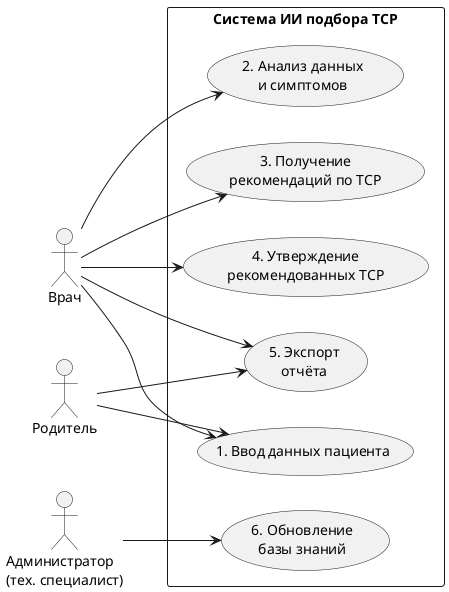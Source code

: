 @startuml
left to right direction
skinparam packageStyle rectangle

actor "Врач" as Doctor
actor "Родитель" as Parent
actor "Администратор\n(тех. специалист)" as Admin

rectangle "Система ИИ подбора ТСР" {
  usecase "1. Ввод данных пациента" as UC1
  usecase "2. Анализ данных\nи симптомов" as UC2
  usecase "3. Получение\nрекомендаций по ТСР" as UC3
  usecase "4. Утверждение\nрекомендованных ТСР" as UC4
  usecase "5. Экспорт\nотчёта" as UC5
  usecase "6. Обновление\nбазы знаний" as UC6
}

Doctor --> UC1
Doctor --> UC2
Doctor --> UC3
Doctor --> UC4
Doctor --> UC5

Parent --> UC1
Parent --> UC5

Admin --> UC6

@enduml
